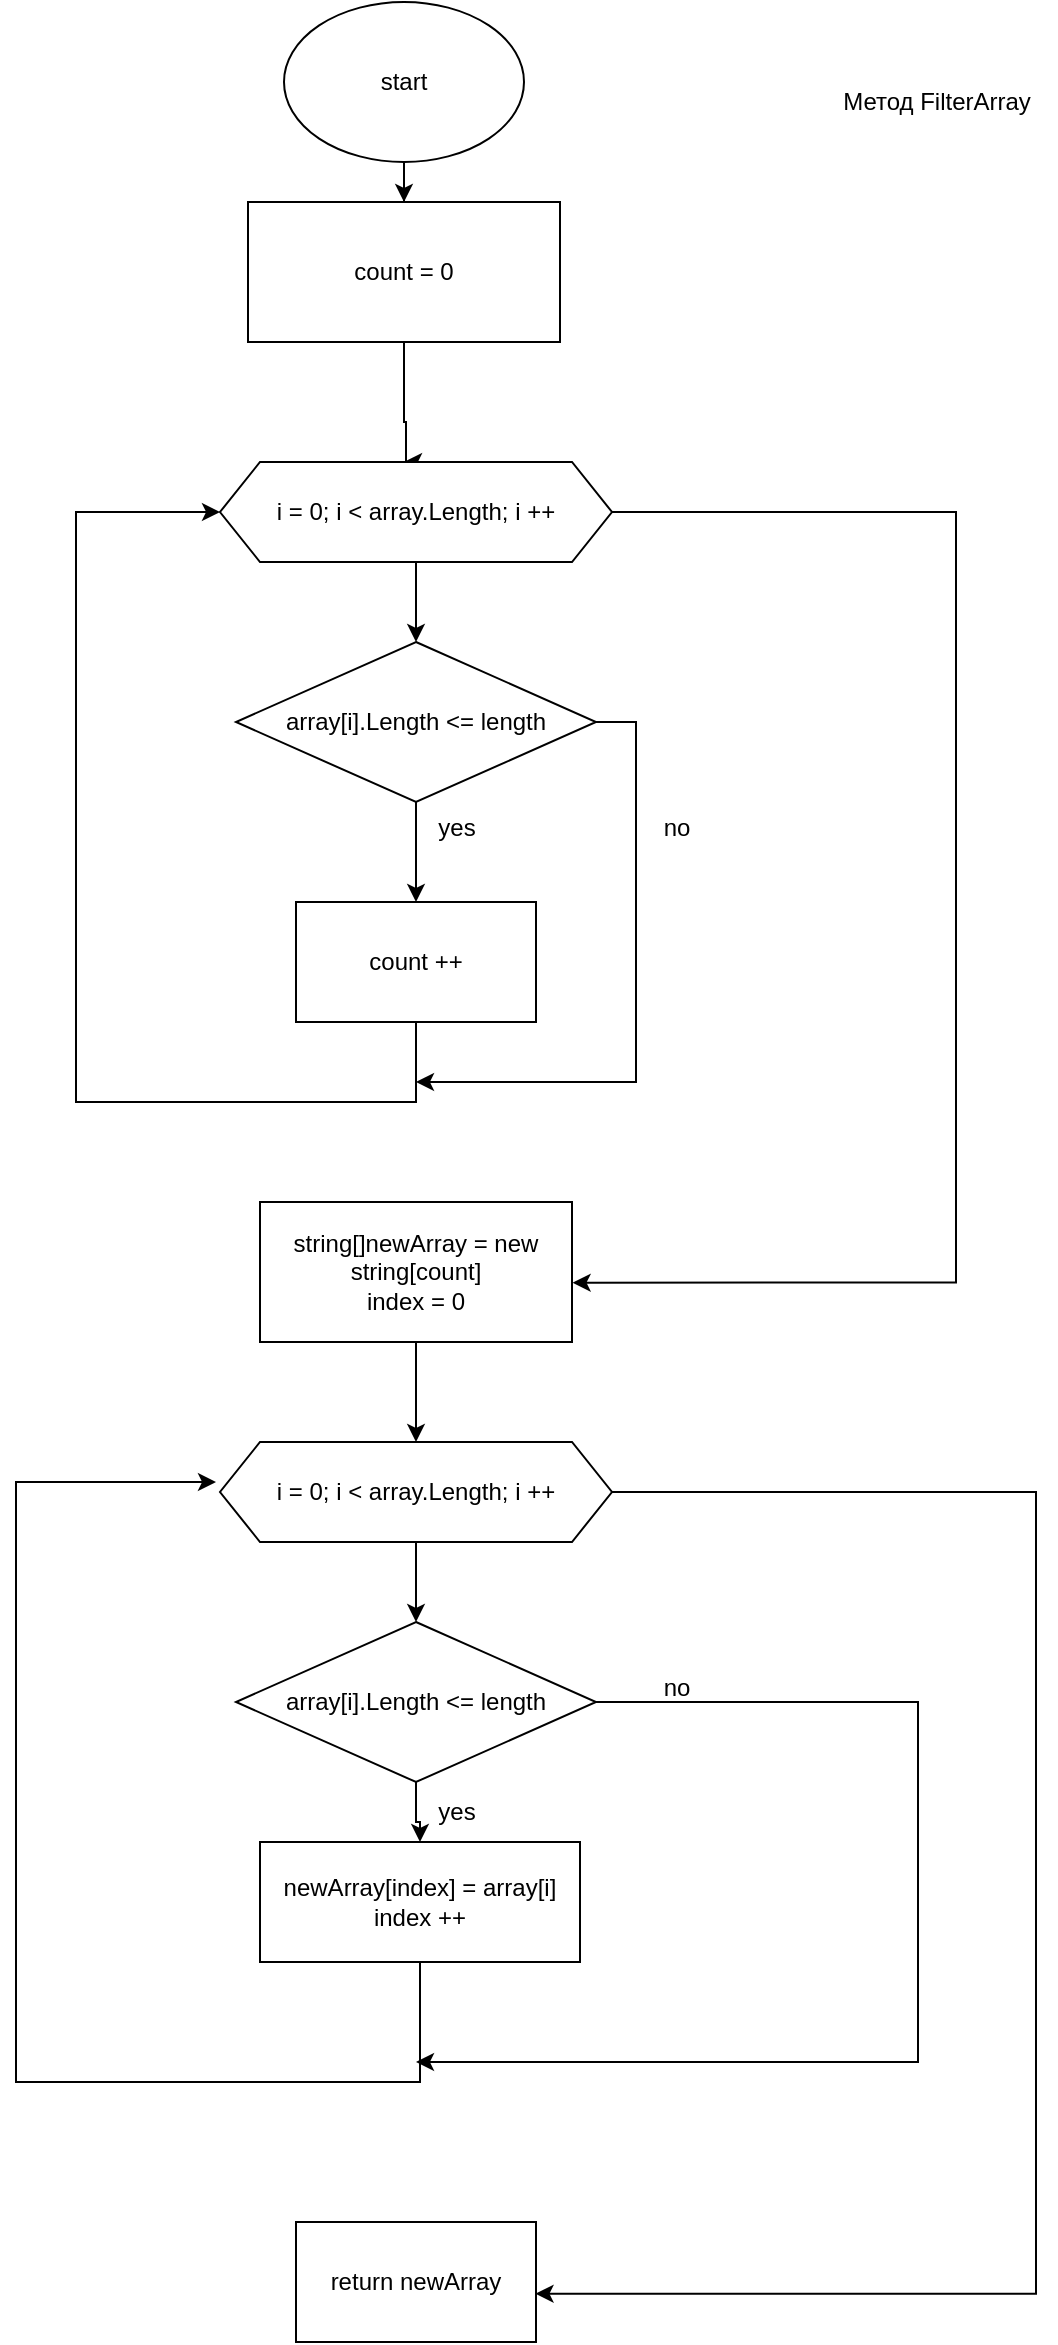 <mxfile version="21.6.8" type="device">
  <diagram name="Страница 1" id="9Ughqy6ngr_In3AzHayw">
    <mxGraphModel dx="1163" dy="770" grid="1" gridSize="10" guides="1" tooltips="1" connect="1" arrows="1" fold="1" page="1" pageScale="1" pageWidth="827" pageHeight="1169" math="0" shadow="0">
      <root>
        <mxCell id="0" />
        <mxCell id="1" parent="0" />
        <mxCell id="Q1N4ayOsns1OkLjqD2p0-6" value="" style="edgeStyle=orthogonalEdgeStyle;rounded=0;orthogonalLoop=1;jettySize=auto;html=1;" parent="1" source="Q1N4ayOsns1OkLjqD2p0-1" target="Q1N4ayOsns1OkLjqD2p0-2" edge="1">
          <mxGeometry relative="1" as="geometry" />
        </mxCell>
        <mxCell id="Q1N4ayOsns1OkLjqD2p0-1" value="start" style="ellipse;whiteSpace=wrap;html=1;" parent="1" vertex="1">
          <mxGeometry x="254" y="40" width="120" height="80" as="geometry" />
        </mxCell>
        <mxCell id="Q1N4ayOsns1OkLjqD2p0-7" value="" style="edgeStyle=orthogonalEdgeStyle;rounded=0;orthogonalLoop=1;jettySize=auto;html=1;" parent="1" source="Q1N4ayOsns1OkLjqD2p0-2" edge="1">
          <mxGeometry relative="1" as="geometry">
            <mxPoint x="314" y="270" as="targetPoint" />
            <Array as="points">
              <mxPoint x="314" y="250" />
              <mxPoint x="315" y="250" />
              <mxPoint x="315" y="270" />
            </Array>
          </mxGeometry>
        </mxCell>
        <mxCell id="OCiWhAm0cJ8WeLy_WOka-12" style="edgeStyle=orthogonalEdgeStyle;rounded=0;orthogonalLoop=1;jettySize=auto;html=1;entryX=1.002;entryY=0.576;entryDx=0;entryDy=0;entryPerimeter=0;exitX=1;exitY=0.5;exitDx=0;exitDy=0;" edge="1" parent="1" source="OCiWhAm0cJ8WeLy_WOka-1" target="OCiWhAm0cJ8WeLy_WOka-11">
          <mxGeometry relative="1" as="geometry">
            <Array as="points">
              <mxPoint x="590" y="295" />
              <mxPoint x="590" y="680" />
            </Array>
          </mxGeometry>
        </mxCell>
        <mxCell id="Q1N4ayOsns1OkLjqD2p0-2" value="count = 0" style="rounded=0;whiteSpace=wrap;html=1;" parent="1" vertex="1">
          <mxGeometry x="236" y="140" width="156" height="70" as="geometry" />
        </mxCell>
        <mxCell id="Q1N4ayOsns1OkLjqD2p0-34" value="Метод FilterArray" style="text;html=1;align=center;verticalAlign=middle;resizable=0;points=[];autosize=1;strokeColor=none;fillColor=none;" parent="1" vertex="1">
          <mxGeometry x="520" y="75" width="120" height="30" as="geometry" />
        </mxCell>
        <mxCell id="OCiWhAm0cJ8WeLy_WOka-3" value="" style="edgeStyle=orthogonalEdgeStyle;rounded=0;orthogonalLoop=1;jettySize=auto;html=1;" edge="1" parent="1" source="OCiWhAm0cJ8WeLy_WOka-1" target="OCiWhAm0cJ8WeLy_WOka-2">
          <mxGeometry relative="1" as="geometry" />
        </mxCell>
        <mxCell id="OCiWhAm0cJ8WeLy_WOka-1" value="i = 0; i &amp;lt; array.Length; i ++" style="shape=hexagon;perimeter=hexagonPerimeter2;whiteSpace=wrap;html=1;fixedSize=1;" vertex="1" parent="1">
          <mxGeometry x="222" y="270" width="196" height="50" as="geometry" />
        </mxCell>
        <mxCell id="OCiWhAm0cJ8WeLy_WOka-5" value="" style="edgeStyle=orthogonalEdgeStyle;rounded=0;orthogonalLoop=1;jettySize=auto;html=1;" edge="1" parent="1" source="OCiWhAm0cJ8WeLy_WOka-2" target="OCiWhAm0cJ8WeLy_WOka-4">
          <mxGeometry relative="1" as="geometry" />
        </mxCell>
        <mxCell id="OCiWhAm0cJ8WeLy_WOka-9" style="edgeStyle=orthogonalEdgeStyle;rounded=0;orthogonalLoop=1;jettySize=auto;html=1;exitX=1;exitY=0.5;exitDx=0;exitDy=0;" edge="1" parent="1" source="OCiWhAm0cJ8WeLy_WOka-2">
          <mxGeometry relative="1" as="geometry">
            <mxPoint x="320" y="580" as="targetPoint" />
            <mxPoint x="370" y="395" as="sourcePoint" />
            <Array as="points">
              <mxPoint x="430" y="400" />
              <mxPoint x="430" y="580" />
            </Array>
          </mxGeometry>
        </mxCell>
        <mxCell id="OCiWhAm0cJ8WeLy_WOka-2" value="array[i].Length &amp;lt;= length" style="rhombus;whiteSpace=wrap;html=1;" vertex="1" parent="1">
          <mxGeometry x="230" y="360" width="180" height="80" as="geometry" />
        </mxCell>
        <mxCell id="OCiWhAm0cJ8WeLy_WOka-7" style="edgeStyle=orthogonalEdgeStyle;rounded=0;orthogonalLoop=1;jettySize=auto;html=1;entryX=0;entryY=0.5;entryDx=0;entryDy=0;" edge="1" parent="1" source="OCiWhAm0cJ8WeLy_WOka-4" target="OCiWhAm0cJ8WeLy_WOka-1">
          <mxGeometry relative="1" as="geometry">
            <mxPoint x="220" y="300" as="targetPoint" />
            <Array as="points">
              <mxPoint x="320" y="590" />
              <mxPoint x="150" y="590" />
              <mxPoint x="150" y="295" />
            </Array>
          </mxGeometry>
        </mxCell>
        <mxCell id="OCiWhAm0cJ8WeLy_WOka-4" value="count ++" style="rounded=0;whiteSpace=wrap;html=1;" vertex="1" parent="1">
          <mxGeometry x="260" y="490" width="120" height="60" as="geometry" />
        </mxCell>
        <mxCell id="OCiWhAm0cJ8WeLy_WOka-6" value="yes" style="text;html=1;align=center;verticalAlign=middle;resizable=0;points=[];autosize=1;strokeColor=none;fillColor=none;" vertex="1" parent="1">
          <mxGeometry x="320" y="438" width="40" height="30" as="geometry" />
        </mxCell>
        <mxCell id="OCiWhAm0cJ8WeLy_WOka-10" value="no" style="text;html=1;align=center;verticalAlign=middle;resizable=0;points=[];autosize=1;strokeColor=none;fillColor=none;" vertex="1" parent="1">
          <mxGeometry x="430" y="438" width="40" height="30" as="geometry" />
        </mxCell>
        <mxCell id="OCiWhAm0cJ8WeLy_WOka-15" value="" style="edgeStyle=orthogonalEdgeStyle;rounded=0;orthogonalLoop=1;jettySize=auto;html=1;" edge="1" parent="1" source="OCiWhAm0cJ8WeLy_WOka-11" target="OCiWhAm0cJ8WeLy_WOka-14">
          <mxGeometry relative="1" as="geometry" />
        </mxCell>
        <mxCell id="OCiWhAm0cJ8WeLy_WOka-11" value="string[]newArray = new string[count]&lt;br&gt;index = 0" style="rounded=0;whiteSpace=wrap;html=1;" vertex="1" parent="1">
          <mxGeometry x="242" y="640" width="156" height="70" as="geometry" />
        </mxCell>
        <mxCell id="OCiWhAm0cJ8WeLy_WOka-17" value="" style="edgeStyle=orthogonalEdgeStyle;rounded=0;orthogonalLoop=1;jettySize=auto;html=1;" edge="1" parent="1" source="OCiWhAm0cJ8WeLy_WOka-14" target="OCiWhAm0cJ8WeLy_WOka-16">
          <mxGeometry relative="1" as="geometry" />
        </mxCell>
        <mxCell id="OCiWhAm0cJ8WeLy_WOka-25" style="edgeStyle=orthogonalEdgeStyle;rounded=0;orthogonalLoop=1;jettySize=auto;html=1;exitX=1;exitY=0.5;exitDx=0;exitDy=0;entryX=0.998;entryY=0.598;entryDx=0;entryDy=0;entryPerimeter=0;" edge="1" parent="1" source="OCiWhAm0cJ8WeLy_WOka-14" target="OCiWhAm0cJ8WeLy_WOka-24">
          <mxGeometry relative="1" as="geometry">
            <Array as="points">
              <mxPoint x="630" y="785" />
              <mxPoint x="630" y="1186" />
            </Array>
          </mxGeometry>
        </mxCell>
        <mxCell id="OCiWhAm0cJ8WeLy_WOka-14" value="i = 0; i &amp;lt; array.Length; i ++" style="shape=hexagon;perimeter=hexagonPerimeter2;whiteSpace=wrap;html=1;fixedSize=1;" vertex="1" parent="1">
          <mxGeometry x="222" y="760" width="196" height="50" as="geometry" />
        </mxCell>
        <mxCell id="OCiWhAm0cJ8WeLy_WOka-19" value="" style="edgeStyle=orthogonalEdgeStyle;rounded=0;orthogonalLoop=1;jettySize=auto;html=1;" edge="1" parent="1" source="OCiWhAm0cJ8WeLy_WOka-16" target="OCiWhAm0cJ8WeLy_WOka-18">
          <mxGeometry relative="1" as="geometry" />
        </mxCell>
        <mxCell id="OCiWhAm0cJ8WeLy_WOka-22" style="edgeStyle=orthogonalEdgeStyle;rounded=0;orthogonalLoop=1;jettySize=auto;html=1;" edge="1" parent="1" source="OCiWhAm0cJ8WeLy_WOka-16">
          <mxGeometry relative="1" as="geometry">
            <mxPoint x="320" y="1070" as="targetPoint" />
            <Array as="points">
              <mxPoint x="571" y="890" />
              <mxPoint x="571" y="1070" />
            </Array>
          </mxGeometry>
        </mxCell>
        <mxCell id="OCiWhAm0cJ8WeLy_WOka-16" value="array[i].Length &amp;lt;= length" style="rhombus;whiteSpace=wrap;html=1;" vertex="1" parent="1">
          <mxGeometry x="230" y="850" width="180" height="80" as="geometry" />
        </mxCell>
        <mxCell id="OCiWhAm0cJ8WeLy_WOka-21" style="edgeStyle=orthogonalEdgeStyle;rounded=0;orthogonalLoop=1;jettySize=auto;html=1;" edge="1" parent="1" source="OCiWhAm0cJ8WeLy_WOka-18">
          <mxGeometry relative="1" as="geometry">
            <mxPoint x="220" y="780" as="targetPoint" />
            <Array as="points">
              <mxPoint x="322" y="1080" />
              <mxPoint x="120" y="1080" />
              <mxPoint x="120" y="780" />
            </Array>
          </mxGeometry>
        </mxCell>
        <mxCell id="OCiWhAm0cJ8WeLy_WOka-18" value="newArray[index] = array[i]&lt;br&gt;index ++" style="rounded=0;whiteSpace=wrap;html=1;" vertex="1" parent="1">
          <mxGeometry x="242" y="960" width="160" height="60" as="geometry" />
        </mxCell>
        <mxCell id="OCiWhAm0cJ8WeLy_WOka-20" value="yes" style="text;html=1;align=center;verticalAlign=middle;resizable=0;points=[];autosize=1;strokeColor=none;fillColor=none;" vertex="1" parent="1">
          <mxGeometry x="320" y="930" width="40" height="30" as="geometry" />
        </mxCell>
        <mxCell id="OCiWhAm0cJ8WeLy_WOka-23" value="no&lt;br&gt;" style="text;html=1;align=center;verticalAlign=middle;resizable=0;points=[];autosize=1;strokeColor=none;fillColor=none;" vertex="1" parent="1">
          <mxGeometry x="430" y="868" width="40" height="30" as="geometry" />
        </mxCell>
        <mxCell id="OCiWhAm0cJ8WeLy_WOka-24" value="return newArray" style="rounded=0;whiteSpace=wrap;html=1;" vertex="1" parent="1">
          <mxGeometry x="260" y="1150" width="120" height="60" as="geometry" />
        </mxCell>
      </root>
    </mxGraphModel>
  </diagram>
</mxfile>
